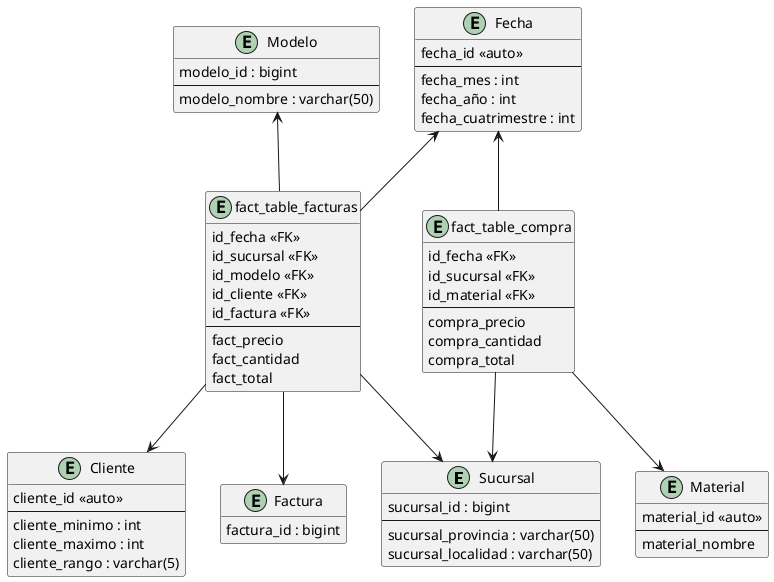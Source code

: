 @startuml BI
hide methods

entity Sucursal {
    sucursal_id : bigint
    --
    sucursal_provincia : varchar(50)
    sucursal_localidad : varchar(50)
}

entity Cliente {
    cliente_id <<auto>>
    --
    cliente_minimo : int
    cliente_maximo : int
    cliente_rango : varchar(5)
}

entity Modelo {
    modelo_id : bigint
    --
    modelo_nombre : varchar(50)
}

entity Fecha {
    fecha_id <<auto>>
    --
    fecha_mes : int
    fecha_año : int
    fecha_cuatrimestre : int
}

entity Factura {
    factura_id : bigint
}

entity Material {
    material_id <<auto>>
    --
    material_nombre
}

entity fact_table_facturas {
    id_fecha <<FK>>
    id_sucursal <<FK>>
    id_modelo <<FK>>
    id_cliente <<FK>>
    id_factura <<FK>>
    --
    fact_precio
    fact_cantidad
    fact_total
}

entity fact_table_compra {
    id_fecha <<FK>>
    id_sucursal <<FK>>
    id_material <<FK>>
    --
    compra_precio
    compra_cantidad
    compra_total
}

fact_table_facturas --> Cliente
fact_table_facturas --> Sucursal
Fecha <-- fact_table_facturas
Modelo <-- fact_table_facturas
fact_table_facturas --> Factura

Fecha <-- fact_table_compra
fact_table_compra --> Sucursal
fact_table_compra --> Material




@enduml